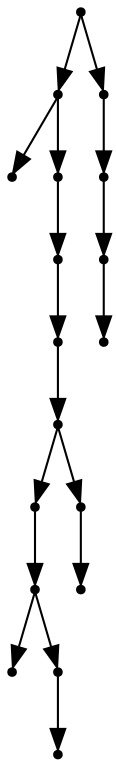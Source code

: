 digraph {
  17 [shape=point];
  12 [shape=point];
  0 [shape=point];
  11 [shape=point];
  10 [shape=point];
  9 [shape=point];
  8 [shape=point];
  5 [shape=point];
  4 [shape=point];
  1 [shape=point];
  3 [shape=point];
  2 [shape=point];
  7 [shape=point];
  6 [shape=point];
  16 [shape=point];
  15 [shape=point];
  14 [shape=point];
  13 [shape=point];
17 -> 12;
12 -> 0;
12 -> 11;
11 -> 10;
10 -> 9;
9 -> 8;
8 -> 5;
5 -> 4;
4 -> 1;
4 -> 3;
3 -> 2;
8 -> 7;
7 -> 6;
17 -> 16;
16 -> 15;
15 -> 14;
14 -> 13;
}
